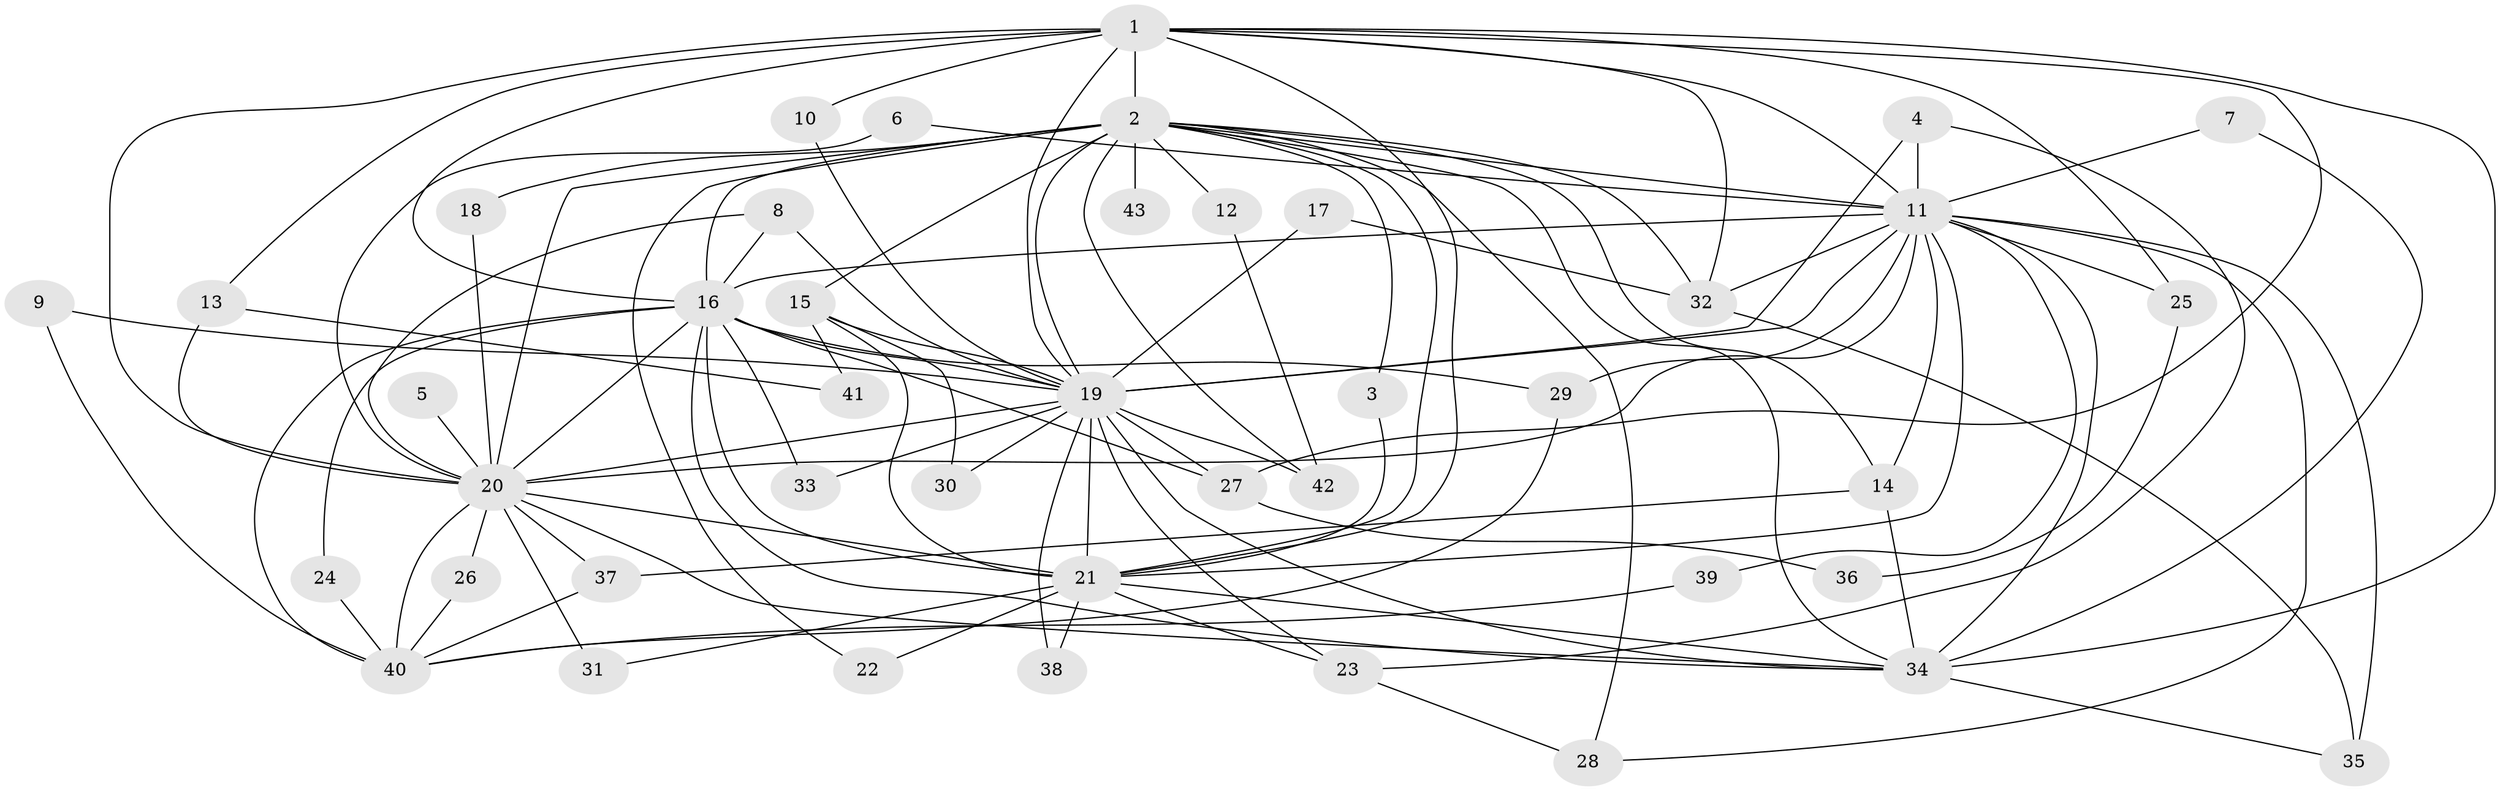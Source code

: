 // original degree distribution, {16: 0.014285714285714285, 15: 0.04285714285714286, 17: 0.014285714285714285, 23: 0.02857142857142857, 22: 0.014285714285714285, 13: 0.014285714285714285, 18: 0.014285714285714285, 4: 0.07142857142857142, 2: 0.6, 3: 0.14285714285714285, 9: 0.014285714285714285, 5: 0.02857142857142857}
// Generated by graph-tools (version 1.1) at 2025/36/03/04/25 23:36:26]
// undirected, 43 vertices, 106 edges
graph export_dot {
  node [color=gray90,style=filled];
  1;
  2;
  3;
  4;
  5;
  6;
  7;
  8;
  9;
  10;
  11;
  12;
  13;
  14;
  15;
  16;
  17;
  18;
  19;
  20;
  21;
  22;
  23;
  24;
  25;
  26;
  27;
  28;
  29;
  30;
  31;
  32;
  33;
  34;
  35;
  36;
  37;
  38;
  39;
  40;
  41;
  42;
  43;
  1 -- 2 [weight=4.0];
  1 -- 10 [weight=1.0];
  1 -- 11 [weight=2.0];
  1 -- 13 [weight=1.0];
  1 -- 16 [weight=4.0];
  1 -- 19 [weight=4.0];
  1 -- 20 [weight=2.0];
  1 -- 21 [weight=3.0];
  1 -- 25 [weight=1.0];
  1 -- 27 [weight=1.0];
  1 -- 32 [weight=1.0];
  1 -- 34 [weight=4.0];
  2 -- 3 [weight=1.0];
  2 -- 11 [weight=3.0];
  2 -- 12 [weight=1.0];
  2 -- 14 [weight=1.0];
  2 -- 15 [weight=1.0];
  2 -- 16 [weight=2.0];
  2 -- 18 [weight=1.0];
  2 -- 19 [weight=2.0];
  2 -- 20 [weight=2.0];
  2 -- 21 [weight=2.0];
  2 -- 22 [weight=1.0];
  2 -- 28 [weight=1.0];
  2 -- 32 [weight=1.0];
  2 -- 34 [weight=2.0];
  2 -- 42 [weight=2.0];
  2 -- 43 [weight=2.0];
  3 -- 21 [weight=1.0];
  4 -- 11 [weight=1.0];
  4 -- 19 [weight=1.0];
  4 -- 23 [weight=1.0];
  5 -- 20 [weight=1.0];
  6 -- 11 [weight=1.0];
  6 -- 20 [weight=1.0];
  7 -- 11 [weight=2.0];
  7 -- 34 [weight=1.0];
  8 -- 16 [weight=1.0];
  8 -- 19 [weight=1.0];
  8 -- 20 [weight=1.0];
  9 -- 19 [weight=1.0];
  9 -- 40 [weight=1.0];
  10 -- 19 [weight=1.0];
  11 -- 14 [weight=1.0];
  11 -- 16 [weight=1.0];
  11 -- 19 [weight=1.0];
  11 -- 20 [weight=1.0];
  11 -- 21 [weight=1.0];
  11 -- 25 [weight=2.0];
  11 -- 28 [weight=1.0];
  11 -- 29 [weight=1.0];
  11 -- 32 [weight=1.0];
  11 -- 34 [weight=1.0];
  11 -- 35 [weight=1.0];
  11 -- 39 [weight=1.0];
  12 -- 42 [weight=1.0];
  13 -- 20 [weight=2.0];
  13 -- 41 [weight=1.0];
  14 -- 34 [weight=1.0];
  14 -- 37 [weight=1.0];
  15 -- 19 [weight=1.0];
  15 -- 21 [weight=1.0];
  15 -- 30 [weight=1.0];
  15 -- 41 [weight=1.0];
  16 -- 19 [weight=1.0];
  16 -- 20 [weight=1.0];
  16 -- 21 [weight=1.0];
  16 -- 24 [weight=1.0];
  16 -- 27 [weight=1.0];
  16 -- 29 [weight=1.0];
  16 -- 33 [weight=1.0];
  16 -- 34 [weight=1.0];
  16 -- 40 [weight=1.0];
  17 -- 19 [weight=1.0];
  17 -- 32 [weight=1.0];
  18 -- 20 [weight=1.0];
  19 -- 20 [weight=1.0];
  19 -- 21 [weight=1.0];
  19 -- 23 [weight=1.0];
  19 -- 27 [weight=1.0];
  19 -- 30 [weight=1.0];
  19 -- 33 [weight=1.0];
  19 -- 34 [weight=1.0];
  19 -- 38 [weight=1.0];
  19 -- 42 [weight=1.0];
  20 -- 21 [weight=1.0];
  20 -- 26 [weight=1.0];
  20 -- 31 [weight=1.0];
  20 -- 34 [weight=2.0];
  20 -- 37 [weight=1.0];
  20 -- 40 [weight=2.0];
  21 -- 22 [weight=1.0];
  21 -- 23 [weight=1.0];
  21 -- 31 [weight=1.0];
  21 -- 34 [weight=1.0];
  21 -- 38 [weight=1.0];
  23 -- 28 [weight=1.0];
  24 -- 40 [weight=1.0];
  25 -- 36 [weight=1.0];
  26 -- 40 [weight=1.0];
  27 -- 36 [weight=1.0];
  29 -- 40 [weight=1.0];
  32 -- 35 [weight=1.0];
  34 -- 35 [weight=1.0];
  37 -- 40 [weight=1.0];
  39 -- 40 [weight=1.0];
}
